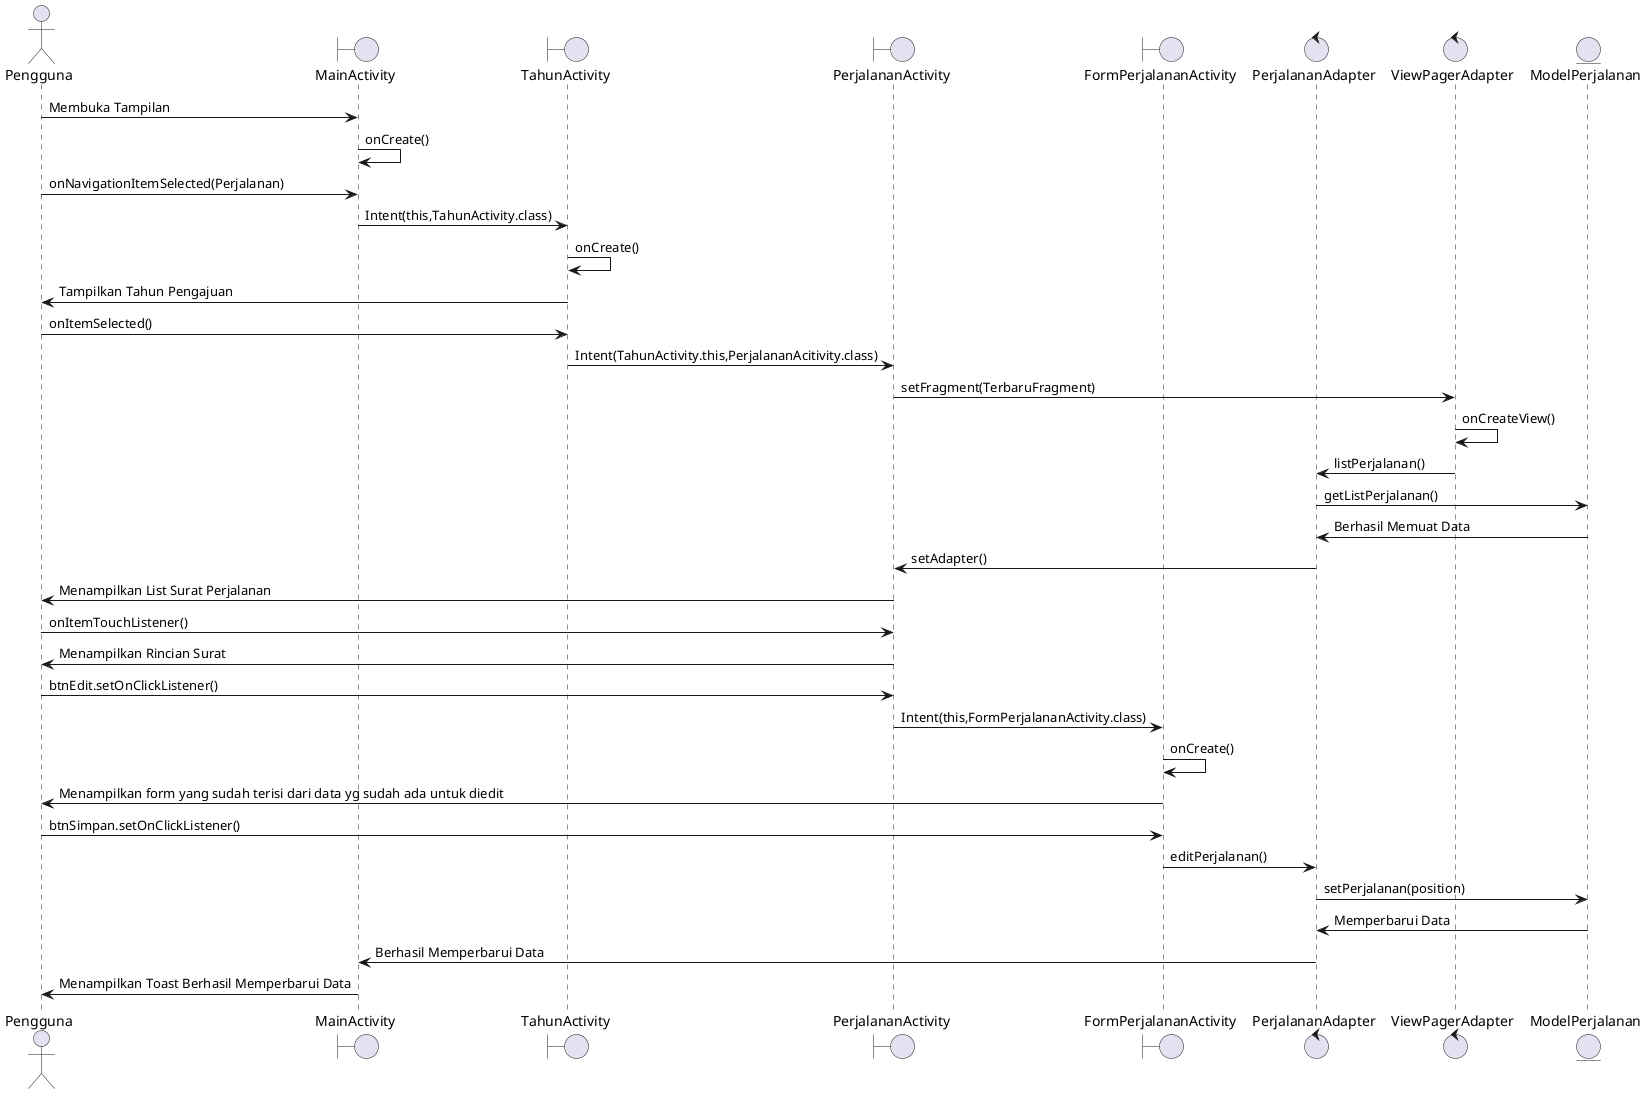 @startuml
Actor Pengguna
Boundary MainActivity
Boundary TahunActivity
Boundary PerjalananActivity
Boundary FormPerjalananActivity
Control PerjalananAdapter
Control ViewPagerAdapter
Entity ModelPerjalanan
Pengguna ->MainActivity:Membuka Tampilan
MainActivity-> MainActivity: onCreate()
Pengguna -> MainActivity : onNavigationItemSelected(Perjalanan)
MainActivity->TahunActivity:Intent(this,TahunActivity.class)
TahunActivity->TahunActivity:onCreate()
TahunActivity -> Pengguna: Tampilkan Tahun Pengajuan
Pengguna -> TahunActivity:onItemSelected()
TahunActivity -> PerjalananActivity:Intent(TahunActivity.this,PerjalananAcitivity.class)
PerjalananActivity->ViewPagerAdapter:setFragment(TerbaruFragment)
ViewPagerAdapter ->ViewPagerAdapter:onCreateView()
ViewPagerAdapter -> PerjalananAdapter:listPerjalanan()
PerjalananAdapter -> ModelPerjalanan: getListPerjalanan()
ModelPerjalanan -> PerjalananAdapter: Berhasil Memuat Data
PerjalananAdapter->PerjalananActivity:setAdapter()
PerjalananActivity->Pengguna:Menampilkan List Surat Perjalanan
Pengguna -> PerjalananActivity:onItemTouchListener()
PerjalananActivity->Pengguna:Menampilkan Rincian Surat
Pengguna -> PerjalananActivity:btnEdit.setOnClickListener()
PerjalananActivity->FormPerjalananActivity:Intent(this,FormPerjalananActivity.class)
FormPerjalananActivity->FormPerjalananActivity:onCreate()
FormPerjalananActivity->Pengguna:Menampilkan form yang sudah terisi dari data yg sudah ada untuk diedit
Pengguna->FormPerjalananActivity:btnSimpan.setOnClickListener()
FormPerjalananActivity->PerjalananAdapter:editPerjalanan()
PerjalananAdapter->ModelPerjalanan:setPerjalanan(position)
ModelPerjalanan->PerjalananAdapter:Memperbarui Data
PerjalananAdapter->MainActivity:Berhasil Memperbarui Data
MainActivity->Pengguna: Menampilkan Toast Berhasil Memperbarui Data
@enduml